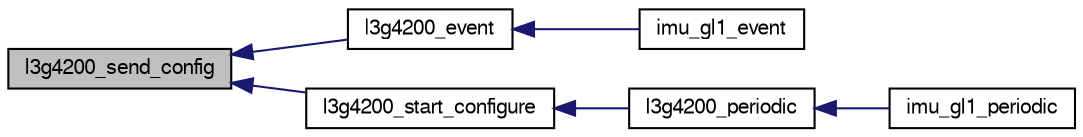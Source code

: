 digraph "l3g4200_send_config"
{
  edge [fontname="FreeSans",fontsize="10",labelfontname="FreeSans",labelfontsize="10"];
  node [fontname="FreeSans",fontsize="10",shape=record];
  rankdir="LR";
  Node1 [label="l3g4200_send_config",height=0.2,width=0.4,color="black", fillcolor="grey75", style="filled", fontcolor="black"];
  Node1 -> Node2 [dir="back",color="midnightblue",fontsize="10",style="solid",fontname="FreeSans"];
  Node2 [label="l3g4200_event",height=0.2,width=0.4,color="black", fillcolor="white", style="filled",URL="$l3g4200_8h.html#affef29745f5a82cfc679e157c57b9c40"];
  Node2 -> Node3 [dir="back",color="midnightblue",fontsize="10",style="solid",fontname="FreeSans"];
  Node3 [label="imu_gl1_event",height=0.2,width=0.4,color="black", fillcolor="white", style="filled",URL="$imu__gl1_8h.html#accca4f4c7d6f0ecd6cd6f210818c4b1b"];
  Node1 -> Node4 [dir="back",color="midnightblue",fontsize="10",style="solid",fontname="FreeSans"];
  Node4 [label="l3g4200_start_configure",height=0.2,width=0.4,color="black", fillcolor="white", style="filled",URL="$l3g4200_8h.html#a04567c5211452c8a7be46d598b33aa84"];
  Node4 -> Node5 [dir="back",color="midnightblue",fontsize="10",style="solid",fontname="FreeSans"];
  Node5 [label="l3g4200_periodic",height=0.2,width=0.4,color="black", fillcolor="white", style="filled",URL="$l3g4200_8h.html#a0bc770c43c3438d6ddf25a05aa2cc572",tooltip="convenience function: read or start configuration if not already initialized "];
  Node5 -> Node6 [dir="back",color="midnightblue",fontsize="10",style="solid",fontname="FreeSans"];
  Node6 [label="imu_gl1_periodic",height=0.2,width=0.4,color="black", fillcolor="white", style="filled",URL="$imu__gl1_8h.html#a80f3bffaf9eb81ccbca95d0c5b8ae5ef"];
}
